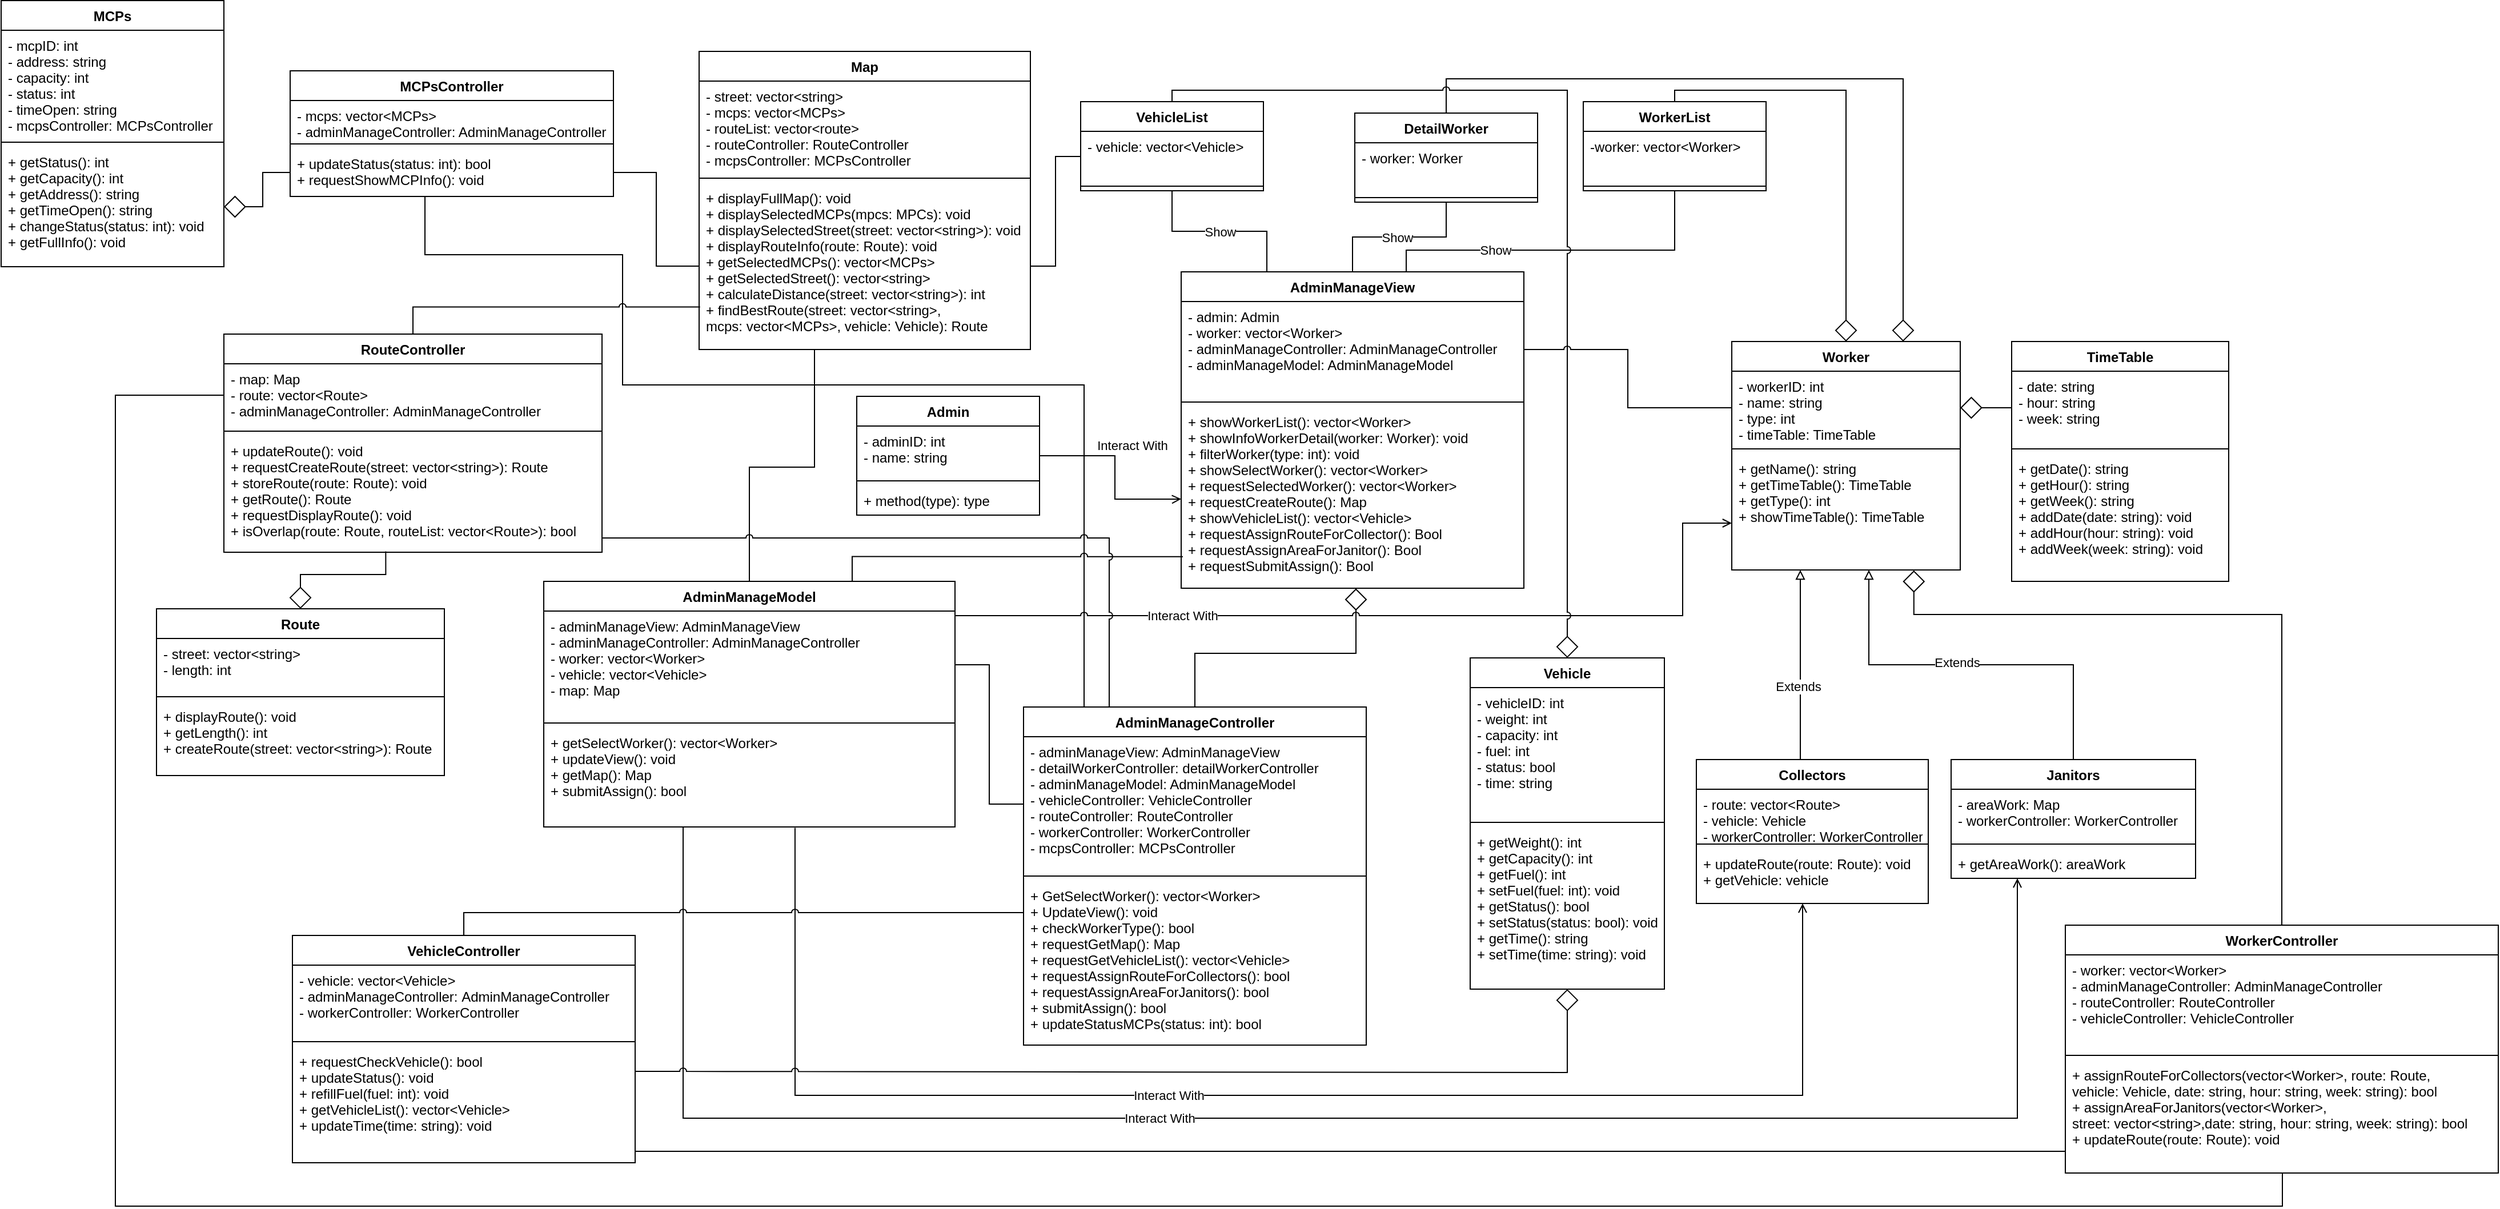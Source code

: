 <mxfile version="20.5.1" type="github">
  <diagram id="it1Z7c8Y9GFUxKlOiuhM" name="Page-1">
    <mxGraphModel dx="3999" dy="2895" grid="1" gridSize="10" guides="1" tooltips="1" connect="1" arrows="1" fold="1" page="1" pageScale="1" pageWidth="827" pageHeight="1169" math="0" shadow="0">
      <root>
        <mxCell id="0" />
        <mxCell id="1" parent="0" />
        <mxCell id="rfrBUhaxzowPUc6iKHgh-1" value="Admin" style="swimlane;fontStyle=1;align=center;verticalAlign=top;childLayout=stackLayout;horizontal=1;startSize=26;horizontalStack=0;resizeParent=1;resizeParentMax=0;resizeLast=0;collapsible=1;marginBottom=0;" vertex="1" parent="1">
          <mxGeometry x="74" y="248" width="160" height="104" as="geometry" />
        </mxCell>
        <mxCell id="rfrBUhaxzowPUc6iKHgh-2" value="- adminID: int&#xa;- name: string" style="text;strokeColor=none;fillColor=none;align=left;verticalAlign=top;spacingLeft=4;spacingRight=4;overflow=hidden;rotatable=0;points=[[0,0.5],[1,0.5]];portConstraint=eastwest;" vertex="1" parent="rfrBUhaxzowPUc6iKHgh-1">
          <mxGeometry y="26" width="160" height="44" as="geometry" />
        </mxCell>
        <mxCell id="rfrBUhaxzowPUc6iKHgh-3" value="" style="line;strokeWidth=1;fillColor=none;align=left;verticalAlign=middle;spacingTop=-1;spacingLeft=3;spacingRight=3;rotatable=0;labelPosition=right;points=[];portConstraint=eastwest;strokeColor=inherit;" vertex="1" parent="rfrBUhaxzowPUc6iKHgh-1">
          <mxGeometry y="70" width="160" height="8" as="geometry" />
        </mxCell>
        <mxCell id="rfrBUhaxzowPUc6iKHgh-4" value="+ method(type): type" style="text;strokeColor=none;fillColor=none;align=left;verticalAlign=top;spacingLeft=4;spacingRight=4;overflow=hidden;rotatable=0;points=[[0,0.5],[1,0.5]];portConstraint=eastwest;" vertex="1" parent="rfrBUhaxzowPUc6iKHgh-1">
          <mxGeometry y="78" width="160" height="26" as="geometry" />
        </mxCell>
        <mxCell id="rfrBUhaxzowPUc6iKHgh-5" style="edgeStyle=orthogonalEdgeStyle;rounded=0;orthogonalLoop=1;jettySize=auto;html=1;exitX=0.5;exitY=0;exitDx=0;exitDy=0;endArrow=block;endFill=0;" edge="1" parent="1" source="rfrBUhaxzowPUc6iKHgh-7" target="rfrBUhaxzowPUc6iKHgh-20">
          <mxGeometry relative="1" as="geometry">
            <mxPoint x="849" y="450" as="targetPoint" />
            <Array as="points">
              <mxPoint x="900" y="440" />
              <mxPoint x="900" y="440" />
            </Array>
          </mxGeometry>
        </mxCell>
        <mxCell id="rfrBUhaxzowPUc6iKHgh-6" value="Extends" style="edgeLabel;html=1;align=center;verticalAlign=middle;resizable=0;points=[];" vertex="1" connectable="0" parent="rfrBUhaxzowPUc6iKHgh-5">
          <mxGeometry x="-0.164" y="-3" relative="1" as="geometry">
            <mxPoint x="-5" y="-1" as="offset" />
          </mxGeometry>
        </mxCell>
        <mxCell id="rfrBUhaxzowPUc6iKHgh-7" value="Collectors" style="swimlane;fontStyle=1;align=center;verticalAlign=top;childLayout=stackLayout;horizontal=1;startSize=26;horizontalStack=0;resizeParent=1;resizeParentMax=0;resizeLast=0;collapsible=1;marginBottom=0;" vertex="1" parent="1">
          <mxGeometry x="809" y="566" width="203" height="126" as="geometry" />
        </mxCell>
        <mxCell id="rfrBUhaxzowPUc6iKHgh-8" value="- route: vector&lt;Route&gt;&#xa;- vehicle: Vehicle&#xa;- workerController: WorkerController" style="text;strokeColor=none;fillColor=none;align=left;verticalAlign=top;spacingLeft=4;spacingRight=4;overflow=hidden;rotatable=0;points=[[0,0.5],[1,0.5]];portConstraint=eastwest;" vertex="1" parent="rfrBUhaxzowPUc6iKHgh-7">
          <mxGeometry y="26" width="203" height="44" as="geometry" />
        </mxCell>
        <mxCell id="rfrBUhaxzowPUc6iKHgh-9" value="" style="line;strokeWidth=1;fillColor=none;align=left;verticalAlign=middle;spacingTop=-1;spacingLeft=3;spacingRight=3;rotatable=0;labelPosition=right;points=[];portConstraint=eastwest;strokeColor=inherit;" vertex="1" parent="rfrBUhaxzowPUc6iKHgh-7">
          <mxGeometry y="70" width="203" height="8" as="geometry" />
        </mxCell>
        <mxCell id="rfrBUhaxzowPUc6iKHgh-10" value="+ updateRoute(route: Route): void&#xa;+ getVehicle: vehicle" style="text;strokeColor=none;fillColor=none;align=left;verticalAlign=top;spacingLeft=4;spacingRight=4;overflow=hidden;rotatable=0;points=[[0,0.5],[1,0.5]];portConstraint=eastwest;" vertex="1" parent="rfrBUhaxzowPUc6iKHgh-7">
          <mxGeometry y="78" width="203" height="48" as="geometry" />
        </mxCell>
        <mxCell id="rfrBUhaxzowPUc6iKHgh-11" style="edgeStyle=orthogonalEdgeStyle;rounded=0;orthogonalLoop=1;jettySize=auto;html=1;exitX=0.5;exitY=0;exitDx=0;exitDy=0;entryX=0.6;entryY=1;entryDx=0;entryDy=0;entryPerimeter=0;endArrow=block;endFill=0;" edge="1" parent="1" source="rfrBUhaxzowPUc6iKHgh-13" target="rfrBUhaxzowPUc6iKHgh-20">
          <mxGeometry relative="1" as="geometry" />
        </mxCell>
        <mxCell id="rfrBUhaxzowPUc6iKHgh-12" value="Extends" style="edgeLabel;html=1;align=center;verticalAlign=middle;resizable=0;points=[];" vertex="1" connectable="0" parent="rfrBUhaxzowPUc6iKHgh-11">
          <mxGeometry x="0.158" y="-2" relative="1" as="geometry">
            <mxPoint x="15" as="offset" />
          </mxGeometry>
        </mxCell>
        <mxCell id="rfrBUhaxzowPUc6iKHgh-13" value="Janitors" style="swimlane;fontStyle=1;align=center;verticalAlign=top;childLayout=stackLayout;horizontal=1;startSize=26;horizontalStack=0;resizeParent=1;resizeParentMax=0;resizeLast=0;collapsible=1;marginBottom=0;" vertex="1" parent="1">
          <mxGeometry x="1032" y="566" width="214" height="104" as="geometry" />
        </mxCell>
        <mxCell id="rfrBUhaxzowPUc6iKHgh-14" value="- areaWork: Map&#xa;- workerController: WorkerController" style="text;strokeColor=none;fillColor=none;align=left;verticalAlign=top;spacingLeft=4;spacingRight=4;overflow=hidden;rotatable=0;points=[[0,0.5],[1,0.5]];portConstraint=eastwest;" vertex="1" parent="rfrBUhaxzowPUc6iKHgh-13">
          <mxGeometry y="26" width="214" height="44" as="geometry" />
        </mxCell>
        <mxCell id="rfrBUhaxzowPUc6iKHgh-15" value="" style="line;strokeWidth=1;fillColor=none;align=left;verticalAlign=middle;spacingTop=-1;spacingLeft=3;spacingRight=3;rotatable=0;labelPosition=right;points=[];portConstraint=eastwest;strokeColor=inherit;" vertex="1" parent="rfrBUhaxzowPUc6iKHgh-13">
          <mxGeometry y="70" width="214" height="8" as="geometry" />
        </mxCell>
        <mxCell id="rfrBUhaxzowPUc6iKHgh-16" value="+ getAreaWork(): areaWork" style="text;strokeColor=none;fillColor=none;align=left;verticalAlign=top;spacingLeft=4;spacingRight=4;overflow=hidden;rotatable=0;points=[[0,0.5],[1,0.5]];portConstraint=eastwest;" vertex="1" parent="rfrBUhaxzowPUc6iKHgh-13">
          <mxGeometry y="78" width="214" height="26" as="geometry" />
        </mxCell>
        <mxCell id="rfrBUhaxzowPUc6iKHgh-17" value="Worker" style="swimlane;fontStyle=1;align=center;verticalAlign=top;childLayout=stackLayout;horizontal=1;startSize=26;horizontalStack=0;resizeParent=1;resizeParentMax=0;resizeLast=0;collapsible=1;marginBottom=0;" vertex="1" parent="1">
          <mxGeometry x="840" y="200" width="200" height="200" as="geometry" />
        </mxCell>
        <mxCell id="rfrBUhaxzowPUc6iKHgh-18" value="- workerID: int&#xa;- name: string&#xa;- type: int&#xa;- timeTable: TimeTable" style="text;strokeColor=none;fillColor=none;align=left;verticalAlign=top;spacingLeft=4;spacingRight=4;overflow=hidden;rotatable=0;points=[[0,0.5],[1,0.5]];portConstraint=eastwest;" vertex="1" parent="rfrBUhaxzowPUc6iKHgh-17">
          <mxGeometry y="26" width="200" height="64" as="geometry" />
        </mxCell>
        <mxCell id="rfrBUhaxzowPUc6iKHgh-19" value="" style="line;strokeWidth=1;fillColor=none;align=left;verticalAlign=middle;spacingTop=-1;spacingLeft=3;spacingRight=3;rotatable=0;labelPosition=right;points=[];portConstraint=eastwest;strokeColor=inherit;" vertex="1" parent="rfrBUhaxzowPUc6iKHgh-17">
          <mxGeometry y="90" width="200" height="8" as="geometry" />
        </mxCell>
        <mxCell id="rfrBUhaxzowPUc6iKHgh-20" value="+ getName(): string&#xa;+ getTimeTable(): TimeTable&#xa;+ getType(): int&#xa;+ showTimeTable(): TimeTable" style="text;strokeColor=none;fillColor=none;align=left;verticalAlign=top;spacingLeft=4;spacingRight=4;overflow=hidden;rotatable=0;points=[[0,0.5],[1,0.5]];portConstraint=eastwest;" vertex="1" parent="rfrBUhaxzowPUc6iKHgh-17">
          <mxGeometry y="98" width="200" height="102" as="geometry" />
        </mxCell>
        <mxCell id="rfrBUhaxzowPUc6iKHgh-21" style="edgeStyle=orthogonalEdgeStyle;rounded=0;orthogonalLoop=1;jettySize=auto;html=1;exitX=0.25;exitY=0;exitDx=0;exitDy=0;strokeWidth=1;endArrow=none;endFill=0;endSize=17;entryX=0.5;entryY=1;entryDx=0;entryDy=0;" edge="1" parent="1" source="rfrBUhaxzowPUc6iKHgh-27" target="rfrBUhaxzowPUc6iKHgh-89">
          <mxGeometry relative="1" as="geometry">
            <mxPoint x="390" y="90" as="targetPoint" />
          </mxGeometry>
        </mxCell>
        <mxCell id="rfrBUhaxzowPUc6iKHgh-22" value="Show" style="edgeLabel;html=1;align=center;verticalAlign=middle;resizable=0;points=[];" vertex="1" connectable="0" parent="rfrBUhaxzowPUc6iKHgh-21">
          <mxGeometry x="0.149" y="1" relative="1" as="geometry">
            <mxPoint x="12" y="-1" as="offset" />
          </mxGeometry>
        </mxCell>
        <mxCell id="rfrBUhaxzowPUc6iKHgh-23" style="edgeStyle=orthogonalEdgeStyle;rounded=0;orthogonalLoop=1;jettySize=auto;html=1;exitX=0.5;exitY=0;exitDx=0;exitDy=0;entryX=0.5;entryY=1;entryDx=0;entryDy=0;strokeWidth=1;endArrow=none;endFill=0;endSize=17;" edge="1" parent="1" source="rfrBUhaxzowPUc6iKHgh-27" target="rfrBUhaxzowPUc6iKHgh-42">
          <mxGeometry relative="1" as="geometry" />
        </mxCell>
        <mxCell id="rfrBUhaxzowPUc6iKHgh-24" value="Show" style="edgeLabel;html=1;align=center;verticalAlign=middle;resizable=0;points=[];" vertex="1" connectable="0" parent="rfrBUhaxzowPUc6iKHgh-23">
          <mxGeometry x="-0.212" relative="1" as="geometry">
            <mxPoint x="13" as="offset" />
          </mxGeometry>
        </mxCell>
        <mxCell id="rfrBUhaxzowPUc6iKHgh-25" style="edgeStyle=orthogonalEdgeStyle;rounded=0;orthogonalLoop=1;jettySize=auto;html=1;exitX=0.75;exitY=0;exitDx=0;exitDy=0;entryX=0.5;entryY=1;entryDx=0;entryDy=0;strokeWidth=1;endArrow=none;endFill=0;endSize=17;" edge="1" parent="1" source="rfrBUhaxzowPUc6iKHgh-27" target="rfrBUhaxzowPUc6iKHgh-93">
          <mxGeometry relative="1" as="geometry">
            <Array as="points">
              <mxPoint x="555" y="120" />
              <mxPoint x="790" y="120" />
            </Array>
          </mxGeometry>
        </mxCell>
        <mxCell id="rfrBUhaxzowPUc6iKHgh-26" value="Show" style="edgeLabel;html=1;align=center;verticalAlign=middle;resizable=0;points=[];" vertex="1" connectable="0" parent="rfrBUhaxzowPUc6iKHgh-25">
          <mxGeometry x="-0.233" y="-1" relative="1" as="geometry">
            <mxPoint x="-3" y="-1" as="offset" />
          </mxGeometry>
        </mxCell>
        <mxCell id="rfrBUhaxzowPUc6iKHgh-27" value="AdminManageView" style="swimlane;fontStyle=1;align=center;verticalAlign=top;childLayout=stackLayout;horizontal=1;startSize=26;horizontalStack=0;resizeParent=1;resizeParentMax=0;resizeLast=0;collapsible=1;marginBottom=0;" vertex="1" parent="1">
          <mxGeometry x="358" y="139" width="300" height="277" as="geometry">
            <mxRectangle x="290" y="150" width="150" height="30" as="alternateBounds" />
          </mxGeometry>
        </mxCell>
        <mxCell id="rfrBUhaxzowPUc6iKHgh-28" value="- admin: Admin&#xa;- worker: vector&lt;Worker&gt;&#xa;- adminManageController: AdminManageController&#xa;- adminManageModel: AdminManageModel&#xa; " style="text;strokeColor=none;fillColor=none;align=left;verticalAlign=top;spacingLeft=4;spacingRight=4;overflow=hidden;rotatable=0;points=[[0,0.5],[1,0.5]];portConstraint=eastwest;" vertex="1" parent="rfrBUhaxzowPUc6iKHgh-27">
          <mxGeometry y="26" width="300" height="84" as="geometry" />
        </mxCell>
        <mxCell id="rfrBUhaxzowPUc6iKHgh-29" value="" style="line;strokeWidth=1;fillColor=none;align=left;verticalAlign=middle;spacingTop=-1;spacingLeft=3;spacingRight=3;rotatable=0;labelPosition=right;points=[];portConstraint=eastwest;strokeColor=inherit;" vertex="1" parent="rfrBUhaxzowPUc6iKHgh-27">
          <mxGeometry y="110" width="300" height="8" as="geometry" />
        </mxCell>
        <mxCell id="rfrBUhaxzowPUc6iKHgh-30" value="+ showWorkerList(): vector&lt;Worker&gt;&#xa;+ showInfoWorkerDetail(worker: Worker): void&#xa;+ filterWorker(type: int): void&#xa;+ showSelectWorker(): vector&lt;Worker&gt;&#xa;+ requestSelectedWorker(): vector&lt;Worker&gt;&#xa;+ requestCreateRoute(): Map&#xa;+ showVehicleList(): vector&lt;Vehicle&gt;&#xa;+ requestAssignRouteForCollector(): Bool&#xa;+ requestAssignAreaForJanitor(): Bool&#xa;+ requestSubmitAssign(): Bool" style="text;strokeColor=none;fillColor=none;align=left;verticalAlign=top;spacingLeft=4;spacingRight=4;overflow=hidden;rotatable=0;points=[[0,0.5],[1,0.5]];portConstraint=eastwest;" vertex="1" parent="rfrBUhaxzowPUc6iKHgh-27">
          <mxGeometry y="118" width="300" height="159" as="geometry" />
        </mxCell>
        <mxCell id="rfrBUhaxzowPUc6iKHgh-31" value="TimeTable" style="swimlane;fontStyle=1;align=center;verticalAlign=top;childLayout=stackLayout;horizontal=1;startSize=26;horizontalStack=0;resizeParent=1;resizeParentMax=0;resizeLast=0;collapsible=1;marginBottom=0;" vertex="1" parent="1">
          <mxGeometry x="1085" y="200" width="190" height="210" as="geometry" />
        </mxCell>
        <mxCell id="rfrBUhaxzowPUc6iKHgh-32" value="- date: string&#xa;- hour: string&#xa;- week: string" style="text;strokeColor=none;fillColor=none;align=left;verticalAlign=top;spacingLeft=4;spacingRight=4;overflow=hidden;rotatable=0;points=[[0,0.5],[1,0.5]];portConstraint=eastwest;" vertex="1" parent="rfrBUhaxzowPUc6iKHgh-31">
          <mxGeometry y="26" width="190" height="64" as="geometry" />
        </mxCell>
        <mxCell id="rfrBUhaxzowPUc6iKHgh-33" value="" style="line;strokeWidth=1;fillColor=none;align=left;verticalAlign=middle;spacingTop=-1;spacingLeft=3;spacingRight=3;rotatable=0;labelPosition=right;points=[];portConstraint=eastwest;strokeColor=inherit;" vertex="1" parent="rfrBUhaxzowPUc6iKHgh-31">
          <mxGeometry y="90" width="190" height="8" as="geometry" />
        </mxCell>
        <mxCell id="rfrBUhaxzowPUc6iKHgh-34" value="+ getDate(): string&#xa;+ getHour(): string&#xa;+ getWeek(): string&#xa;+ addDate(date: string): void&#xa;+ addHour(hour: string): void&#xa;+ addWeek(week: string): void" style="text;strokeColor=none;fillColor=none;align=left;verticalAlign=top;spacingLeft=4;spacingRight=4;overflow=hidden;rotatable=0;points=[[0,0.5],[1,0.5]];portConstraint=eastwest;" vertex="1" parent="rfrBUhaxzowPUc6iKHgh-31">
          <mxGeometry y="98" width="190" height="112" as="geometry" />
        </mxCell>
        <mxCell id="rfrBUhaxzowPUc6iKHgh-35" style="edgeStyle=orthogonalEdgeStyle;rounded=0;orthogonalLoop=1;jettySize=auto;html=1;exitX=0.5;exitY=0;exitDx=0;exitDy=0;endArrow=diamond;endFill=0;entryX=0.51;entryY=1.001;entryDx=0;entryDy=0;entryPerimeter=0;strokeWidth=1;endSize=17;" edge="1" parent="1" source="rfrBUhaxzowPUc6iKHgh-37" target="rfrBUhaxzowPUc6iKHgh-30">
          <mxGeometry relative="1" as="geometry">
            <mxPoint x="480" y="470" as="targetPoint" />
          </mxGeometry>
        </mxCell>
        <mxCell id="rfrBUhaxzowPUc6iKHgh-36" style="edgeStyle=orthogonalEdgeStyle;rounded=0;jumpStyle=arc;orthogonalLoop=1;jettySize=auto;html=1;exitX=0.146;exitY=0.005;exitDx=0;exitDy=0;entryX=0.417;entryY=0.992;entryDx=0;entryDy=0;entryPerimeter=0;strokeWidth=1;startArrow=none;startFill=0;endArrow=none;endFill=0;startSize=17;endSize=17;exitPerimeter=0;" edge="1" parent="1" source="rfrBUhaxzowPUc6iKHgh-37" target="rfrBUhaxzowPUc6iKHgh-73">
          <mxGeometry relative="1" as="geometry">
            <Array as="points">
              <mxPoint x="273" y="521" />
              <mxPoint x="273" y="238" />
              <mxPoint x="-131" y="238" />
              <mxPoint x="-131" y="124" />
              <mxPoint x="-304" y="124" />
            </Array>
          </mxGeometry>
        </mxCell>
        <mxCell id="rfrBUhaxzowPUc6iKHgh-37" value="AdminManageController&#xa; " style="swimlane;fontStyle=1;align=center;verticalAlign=top;childLayout=stackLayout;horizontal=1;startSize=26;horizontalStack=0;resizeParent=1;resizeParentMax=0;resizeLast=0;collapsible=1;marginBottom=0;" vertex="1" parent="1">
          <mxGeometry x="220" y="520" width="300" height="296" as="geometry" />
        </mxCell>
        <mxCell id="rfrBUhaxzowPUc6iKHgh-38" value="- adminManageView: AdminManageView&#xa;- detailWorkerController: detailWorkerController&#xa;- adminManageModel: AdminManageModel&#xa;- vehicleController: VehicleController&#xa;- routeController: RouteController&#xa;- workerController: WorkerController&#xa;- mcpsController: MCPsController" style="text;strokeColor=none;fillColor=none;align=left;verticalAlign=top;spacingLeft=4;spacingRight=4;overflow=hidden;rotatable=0;points=[[0,0.5],[1,0.5]];portConstraint=eastwest;fontStyle=0" vertex="1" parent="rfrBUhaxzowPUc6iKHgh-37">
          <mxGeometry y="26" width="300" height="118" as="geometry" />
        </mxCell>
        <mxCell id="rfrBUhaxzowPUc6iKHgh-39" value="" style="line;strokeWidth=1;fillColor=none;align=left;verticalAlign=middle;spacingTop=-1;spacingLeft=3;spacingRight=3;rotatable=0;labelPosition=right;points=[];portConstraint=eastwest;strokeColor=inherit;" vertex="1" parent="rfrBUhaxzowPUc6iKHgh-37">
          <mxGeometry y="144" width="300" height="8" as="geometry" />
        </mxCell>
        <mxCell id="rfrBUhaxzowPUc6iKHgh-40" value="+ GetSelectWorker(): vector&lt;Worker&gt;&#xa;+ UpdateView(): void&#xa;+ checkWorkerType(): bool&#xa;+ requestGetMap(): Map&#xa;+ requestGetVehicleList(): vector&lt;Vehicle&gt;&#xa;+ requestAssignRouteForCollectors(): bool&#xa;+ requestAssignAreaForJanitors(): bool&#xa;+ submitAssign(): bool&#xa;+ updateStatusMCPs(status: int): bool" style="text;strokeColor=none;fillColor=none;align=left;verticalAlign=top;spacingLeft=4;spacingRight=4;overflow=hidden;rotatable=0;points=[[0,0.5],[1,0.5]];portConstraint=eastwest;" vertex="1" parent="rfrBUhaxzowPUc6iKHgh-37">
          <mxGeometry y="152" width="300" height="144" as="geometry" />
        </mxCell>
        <mxCell id="rfrBUhaxzowPUc6iKHgh-41" style="edgeStyle=orthogonalEdgeStyle;rounded=0;orthogonalLoop=1;jettySize=auto;html=1;exitX=0.5;exitY=0;exitDx=0;exitDy=0;entryX=0.75;entryY=0;entryDx=0;entryDy=0;strokeWidth=1;endArrow=diamond;endFill=0;endSize=17;" edge="1" parent="1" source="rfrBUhaxzowPUc6iKHgh-42" target="rfrBUhaxzowPUc6iKHgh-17">
          <mxGeometry relative="1" as="geometry">
            <Array as="points">
              <mxPoint x="590" y="-30" />
              <mxPoint x="990" y="-30" />
            </Array>
          </mxGeometry>
        </mxCell>
        <mxCell id="rfrBUhaxzowPUc6iKHgh-42" value="DetailWorker" style="swimlane;fontStyle=1;align=center;verticalAlign=top;childLayout=stackLayout;horizontal=1;startSize=26;horizontalStack=0;resizeParent=1;resizeParentMax=0;resizeLast=0;collapsible=1;marginBottom=0;" vertex="1" parent="1">
          <mxGeometry x="510" width="160" height="78" as="geometry" />
        </mxCell>
        <mxCell id="rfrBUhaxzowPUc6iKHgh-43" value="- worker: Worker" style="text;strokeColor=none;fillColor=none;align=left;verticalAlign=top;spacingLeft=4;spacingRight=4;overflow=hidden;rotatable=0;points=[[0,0.5],[1,0.5]];portConstraint=eastwest;" vertex="1" parent="rfrBUhaxzowPUc6iKHgh-42">
          <mxGeometry y="26" width="160" height="44" as="geometry" />
        </mxCell>
        <mxCell id="rfrBUhaxzowPUc6iKHgh-44" value="" style="line;strokeWidth=1;fillColor=none;align=left;verticalAlign=middle;spacingTop=-1;spacingLeft=3;spacingRight=3;rotatable=0;labelPosition=right;points=[];portConstraint=eastwest;strokeColor=inherit;" vertex="1" parent="rfrBUhaxzowPUc6iKHgh-42">
          <mxGeometry y="70" width="160" height="8" as="geometry" />
        </mxCell>
        <mxCell id="rfrBUhaxzowPUc6iKHgh-45" style="edgeStyle=orthogonalEdgeStyle;rounded=0;orthogonalLoop=1;jettySize=auto;html=1;exitX=0.5;exitY=0;exitDx=0;exitDy=0;entryX=0.483;entryY=1;entryDx=0;entryDy=0;entryPerimeter=0;strokeWidth=1;endArrow=none;endFill=0;endSize=17;startArrow=none;startFill=0;startSize=17;" edge="1" parent="1" source="rfrBUhaxzowPUc6iKHgh-53" target="rfrBUhaxzowPUc6iKHgh-77">
          <mxGeometry relative="1" as="geometry">
            <Array as="points">
              <mxPoint x="-20" y="310" />
              <mxPoint x="37" y="310" />
              <mxPoint x="37" y="207" />
            </Array>
          </mxGeometry>
        </mxCell>
        <mxCell id="rfrBUhaxzowPUc6iKHgh-46" style="edgeStyle=orthogonalEdgeStyle;rounded=0;jumpStyle=arc;orthogonalLoop=1;jettySize=auto;html=1;strokeWidth=1;startArrow=none;startFill=0;endArrow=open;endFill=0;startSize=17;endSize=6;" edge="1" parent="1" source="rfrBUhaxzowPUc6iKHgh-53" target="rfrBUhaxzowPUc6iKHgh-20">
          <mxGeometry relative="1" as="geometry">
            <Array as="points">
              <mxPoint x="797" y="440" />
              <mxPoint x="797" y="359" />
            </Array>
          </mxGeometry>
        </mxCell>
        <mxCell id="rfrBUhaxzowPUc6iKHgh-47" value="Interact With" style="edgeLabel;html=1;align=center;verticalAlign=middle;resizable=0;points=[];" vertex="1" connectable="0" parent="rfrBUhaxzowPUc6iKHgh-46">
          <mxGeometry x="-0.507" y="-2" relative="1" as="geometry">
            <mxPoint x="11" y="-2" as="offset" />
          </mxGeometry>
        </mxCell>
        <mxCell id="rfrBUhaxzowPUc6iKHgh-48" style="edgeStyle=orthogonalEdgeStyle;rounded=0;jumpStyle=arc;orthogonalLoop=1;jettySize=auto;html=1;strokeWidth=1;startArrow=none;startFill=0;endArrow=open;endFill=0;startSize=17;endSize=6;exitX=0.611;exitY=1.008;exitDx=0;exitDy=0;exitPerimeter=0;" edge="1" parent="1" source="rfrBUhaxzowPUc6iKHgh-56" target="rfrBUhaxzowPUc6iKHgh-10">
          <mxGeometry relative="1" as="geometry">
            <Array as="points">
              <mxPoint x="20" y="860" />
              <mxPoint x="902" y="860" />
            </Array>
          </mxGeometry>
        </mxCell>
        <mxCell id="rfrBUhaxzowPUc6iKHgh-49" value="Interact With" style="edgeLabel;html=1;align=center;verticalAlign=middle;resizable=0;points=[];" vertex="1" connectable="0" parent="rfrBUhaxzowPUc6iKHgh-48">
          <mxGeometry x="-0.126" relative="1" as="geometry">
            <mxPoint as="offset" />
          </mxGeometry>
        </mxCell>
        <mxCell id="rfrBUhaxzowPUc6iKHgh-50" style="edgeStyle=orthogonalEdgeStyle;rounded=0;jumpStyle=arc;orthogonalLoop=1;jettySize=auto;html=1;strokeWidth=1;startArrow=none;startFill=0;endArrow=open;endFill=0;startSize=17;endSize=6;" edge="1" parent="1" source="rfrBUhaxzowPUc6iKHgh-56" target="rfrBUhaxzowPUc6iKHgh-16">
          <mxGeometry relative="1" as="geometry">
            <Array as="points">
              <mxPoint x="-78" y="880" />
              <mxPoint x="1090" y="880" />
            </Array>
          </mxGeometry>
        </mxCell>
        <mxCell id="rfrBUhaxzowPUc6iKHgh-51" value="Interact With" style="edgeLabel;html=1;align=center;verticalAlign=middle;resizable=0;points=[];" vertex="1" connectable="0" parent="rfrBUhaxzowPUc6iKHgh-50">
          <mxGeometry x="-0.183" y="-2" relative="1" as="geometry">
            <mxPoint x="5" y="-2" as="offset" />
          </mxGeometry>
        </mxCell>
        <mxCell id="rfrBUhaxzowPUc6iKHgh-52" style="edgeStyle=orthogonalEdgeStyle;rounded=0;jumpStyle=arc;orthogonalLoop=1;jettySize=auto;html=1;exitX=0.75;exitY=0;exitDx=0;exitDy=0;entryX=0.005;entryY=0.826;entryDx=0;entryDy=0;entryPerimeter=0;strokeWidth=1;startArrow=none;startFill=0;endArrow=none;endFill=0;startSize=17;endSize=6;" edge="1" parent="1" source="rfrBUhaxzowPUc6iKHgh-53" target="rfrBUhaxzowPUc6iKHgh-30">
          <mxGeometry relative="1" as="geometry" />
        </mxCell>
        <mxCell id="rfrBUhaxzowPUc6iKHgh-53" value="AdminManageModel&#xa; " style="swimlane;fontStyle=1;align=center;verticalAlign=top;childLayout=stackLayout;horizontal=1;startSize=26;horizontalStack=0;resizeParent=1;resizeParentMax=0;resizeLast=0;collapsible=1;marginBottom=0;" vertex="1" parent="1">
          <mxGeometry x="-200" y="410" width="360" height="215" as="geometry" />
        </mxCell>
        <mxCell id="rfrBUhaxzowPUc6iKHgh-54" value="- adminManageView: AdminManageView&#xa;- adminManageController: AdminManageController&#xa;- worker: vector&lt;Worker&gt;&#xa;- vehicle: vector&lt;Vehicle&gt;&#xa;- map: Map" style="text;strokeColor=none;fillColor=none;align=left;verticalAlign=top;spacingLeft=4;spacingRight=4;overflow=hidden;rotatable=0;points=[[0,0.5],[1,0.5]];portConstraint=eastwest;fontStyle=0" vertex="1" parent="rfrBUhaxzowPUc6iKHgh-53">
          <mxGeometry y="26" width="360" height="94" as="geometry" />
        </mxCell>
        <mxCell id="rfrBUhaxzowPUc6iKHgh-55" value="" style="line;strokeWidth=1;fillColor=none;align=left;verticalAlign=middle;spacingTop=-1;spacingLeft=3;spacingRight=3;rotatable=0;labelPosition=right;points=[];portConstraint=eastwest;strokeColor=inherit;" vertex="1" parent="rfrBUhaxzowPUc6iKHgh-53">
          <mxGeometry y="120" width="360" height="8" as="geometry" />
        </mxCell>
        <mxCell id="rfrBUhaxzowPUc6iKHgh-56" value="+ getSelectWorker(): vector&lt;Worker&gt;&#xa;+ updateView(): void&#xa;+ getMap(): Map&#xa;+ submitAssign(): bool&#xa;" style="text;strokeColor=none;fillColor=none;align=left;verticalAlign=top;spacingLeft=4;spacingRight=4;overflow=hidden;rotatable=0;points=[[0,0.5],[1,0.5]];portConstraint=eastwest;" vertex="1" parent="rfrBUhaxzowPUc6iKHgh-53">
          <mxGeometry y="128" width="360" height="87" as="geometry" />
        </mxCell>
        <mxCell id="rfrBUhaxzowPUc6iKHgh-57" style="edgeStyle=orthogonalEdgeStyle;rounded=0;orthogonalLoop=1;jettySize=auto;html=1;exitX=0.5;exitY=0;exitDx=0;exitDy=0;entryX=0.428;entryY=0.993;entryDx=0;entryDy=0;entryPerimeter=0;strokeWidth=1;startArrow=diamond;startFill=0;endArrow=none;endFill=0;endSize=17;startSize=17;" edge="1" parent="1" source="rfrBUhaxzowPUc6iKHgh-58" target="rfrBUhaxzowPUc6iKHgh-106">
          <mxGeometry relative="1" as="geometry" />
        </mxCell>
        <mxCell id="rfrBUhaxzowPUc6iKHgh-58" value="Route" style="swimlane;fontStyle=1;align=center;verticalAlign=top;childLayout=stackLayout;horizontal=1;startSize=26;horizontalStack=0;resizeParent=1;resizeParentMax=0;resizeLast=0;collapsible=1;marginBottom=0;" vertex="1" parent="1">
          <mxGeometry x="-539" y="434" width="252" height="146" as="geometry" />
        </mxCell>
        <mxCell id="rfrBUhaxzowPUc6iKHgh-59" value="- street: vector&lt;string&gt;&#xa;- length: int" style="text;strokeColor=none;fillColor=none;align=left;verticalAlign=top;spacingLeft=4;spacingRight=4;overflow=hidden;rotatable=0;points=[[0,0.5],[1,0.5]];portConstraint=eastwest;" vertex="1" parent="rfrBUhaxzowPUc6iKHgh-58">
          <mxGeometry y="26" width="252" height="47" as="geometry" />
        </mxCell>
        <mxCell id="rfrBUhaxzowPUc6iKHgh-60" value="" style="line;strokeWidth=1;fillColor=none;align=left;verticalAlign=middle;spacingTop=-1;spacingLeft=3;spacingRight=3;rotatable=0;labelPosition=right;points=[];portConstraint=eastwest;strokeColor=inherit;" vertex="1" parent="rfrBUhaxzowPUc6iKHgh-58">
          <mxGeometry y="73" width="252" height="8" as="geometry" />
        </mxCell>
        <mxCell id="rfrBUhaxzowPUc6iKHgh-61" value="+ displayRoute(): void&#xa;+ getLength(): int&#xa;+ createRoute(street: vector&lt;string&gt;): Route" style="text;strokeColor=none;fillColor=none;align=left;verticalAlign=top;spacingLeft=4;spacingRight=4;overflow=hidden;rotatable=0;points=[[0,0.5],[1,0.5]];portConstraint=eastwest;" vertex="1" parent="rfrBUhaxzowPUc6iKHgh-58">
          <mxGeometry y="81" width="252" height="65" as="geometry" />
        </mxCell>
        <mxCell id="rfrBUhaxzowPUc6iKHgh-62" value="Vehicle" style="swimlane;fontStyle=1;align=center;verticalAlign=top;childLayout=stackLayout;horizontal=1;startSize=26;horizontalStack=0;resizeParent=1;resizeParentMax=0;resizeLast=0;collapsible=1;marginBottom=0;" vertex="1" parent="1">
          <mxGeometry x="611" y="477" width="170" height="290" as="geometry" />
        </mxCell>
        <mxCell id="rfrBUhaxzowPUc6iKHgh-63" value="- vehicleID: int&#xa;- weight: int&#xa;- capacity: int&#xa;- fuel: int&#xa;- status: bool&#xa;- time: string" style="text;strokeColor=none;fillColor=none;align=left;verticalAlign=top;spacingLeft=4;spacingRight=4;overflow=hidden;rotatable=0;points=[[0,0.5],[1,0.5]];portConstraint=eastwest;" vertex="1" parent="rfrBUhaxzowPUc6iKHgh-62">
          <mxGeometry y="26" width="170" height="114" as="geometry" />
        </mxCell>
        <mxCell id="rfrBUhaxzowPUc6iKHgh-64" value="" style="line;strokeWidth=1;fillColor=none;align=left;verticalAlign=middle;spacingTop=-1;spacingLeft=3;spacingRight=3;rotatable=0;labelPosition=right;points=[];portConstraint=eastwest;strokeColor=inherit;" vertex="1" parent="rfrBUhaxzowPUc6iKHgh-62">
          <mxGeometry y="140" width="170" height="8" as="geometry" />
        </mxCell>
        <mxCell id="rfrBUhaxzowPUc6iKHgh-65" value="+ getWeight(): int&#xa;+ getCapacity(): int&#xa;+ getFuel(): int&#xa;+ setFuel(fuel: int): void&#xa;+ getStatus(): bool&#xa;+ setStatus(status: bool): void&#xa;+ getTime(): string&#xa;+ setTime(time: string): void" style="text;strokeColor=none;fillColor=none;align=left;verticalAlign=top;spacingLeft=4;spacingRight=4;overflow=hidden;rotatable=0;points=[[0,0.5],[1,0.5]];portConstraint=eastwest;" vertex="1" parent="rfrBUhaxzowPUc6iKHgh-62">
          <mxGeometry y="148" width="170" height="142" as="geometry" />
        </mxCell>
        <mxCell id="rfrBUhaxzowPUc6iKHgh-66" value="MCPs" style="swimlane;fontStyle=1;align=center;verticalAlign=top;childLayout=stackLayout;horizontal=1;startSize=26;horizontalStack=0;resizeParent=1;resizeParentMax=0;resizeLast=0;collapsible=1;marginBottom=0;" vertex="1" parent="1">
          <mxGeometry x="-675" y="-98.5" width="195" height="233" as="geometry" />
        </mxCell>
        <mxCell id="rfrBUhaxzowPUc6iKHgh-67" value="- mcpID: int&#xa;- address: string&#xa;- capacity: int&#xa;- status: int&#xa;- timeOpen: string&#xa;- mcpsController: MCPsController" style="text;strokeColor=none;fillColor=none;align=left;verticalAlign=top;spacingLeft=4;spacingRight=4;overflow=hidden;rotatable=0;points=[[0,0.5],[1,0.5]];portConstraint=eastwest;fontStyle=0" vertex="1" parent="rfrBUhaxzowPUc6iKHgh-66">
          <mxGeometry y="26" width="195" height="94" as="geometry" />
        </mxCell>
        <mxCell id="rfrBUhaxzowPUc6iKHgh-68" value="" style="line;strokeWidth=1;fillColor=none;align=left;verticalAlign=middle;spacingTop=-1;spacingLeft=3;spacingRight=3;rotatable=0;labelPosition=right;points=[];portConstraint=eastwest;strokeColor=inherit;" vertex="1" parent="rfrBUhaxzowPUc6iKHgh-66">
          <mxGeometry y="120" width="195" height="8" as="geometry" />
        </mxCell>
        <mxCell id="rfrBUhaxzowPUc6iKHgh-69" value="+ getStatus(): int&#xa;+ getCapacity(): int&#xa;+ getAddress(): string&#xa;+ getTimeOpen(): string&#xa;+ changeStatus(status: int): void&#xa;+ getFullInfo(): void" style="text;strokeColor=none;fillColor=none;align=left;verticalAlign=top;spacingLeft=4;spacingRight=4;overflow=hidden;rotatable=0;points=[[0,0.5],[1,0.5]];portConstraint=eastwest;" vertex="1" parent="rfrBUhaxzowPUc6iKHgh-66">
          <mxGeometry y="128" width="195" height="105" as="geometry" />
        </mxCell>
        <mxCell id="rfrBUhaxzowPUc6iKHgh-70" value="MCPsController" style="swimlane;fontStyle=1;align=center;verticalAlign=top;childLayout=stackLayout;horizontal=1;startSize=26;horizontalStack=0;resizeParent=1;resizeParentMax=0;resizeLast=0;collapsible=1;marginBottom=0;" vertex="1" parent="1">
          <mxGeometry x="-422" y="-37" width="283" height="110" as="geometry" />
        </mxCell>
        <mxCell id="rfrBUhaxzowPUc6iKHgh-71" value="- mcps: vector&lt;MCPs&gt;&#xa;- adminManageController: AdminManageController" style="text;strokeColor=none;fillColor=none;align=left;verticalAlign=top;spacingLeft=4;spacingRight=4;overflow=hidden;rotatable=0;points=[[0,0.5],[1,0.5]];portConstraint=eastwest;" vertex="1" parent="rfrBUhaxzowPUc6iKHgh-70">
          <mxGeometry y="26" width="283" height="34" as="geometry" />
        </mxCell>
        <mxCell id="rfrBUhaxzowPUc6iKHgh-72" value="" style="line;strokeWidth=1;fillColor=none;align=left;verticalAlign=middle;spacingTop=-1;spacingLeft=3;spacingRight=3;rotatable=0;labelPosition=right;points=[];portConstraint=eastwest;strokeColor=inherit;" vertex="1" parent="rfrBUhaxzowPUc6iKHgh-70">
          <mxGeometry y="60" width="283" height="8" as="geometry" />
        </mxCell>
        <mxCell id="rfrBUhaxzowPUc6iKHgh-73" value="+ updateStatus(status: int): bool&#xa;+ requestShowMCPInfo(): void" style="text;strokeColor=none;fillColor=none;align=left;verticalAlign=top;spacingLeft=4;spacingRight=4;overflow=hidden;rotatable=0;points=[[0,0.5],[1,0.5]];portConstraint=eastwest;" vertex="1" parent="rfrBUhaxzowPUc6iKHgh-70">
          <mxGeometry y="68" width="283" height="42" as="geometry" />
        </mxCell>
        <mxCell id="rfrBUhaxzowPUc6iKHgh-74" value="Map" style="swimlane;fontStyle=1;align=center;verticalAlign=top;childLayout=stackLayout;horizontal=1;startSize=26;horizontalStack=0;resizeParent=1;resizeParentMax=0;resizeLast=0;collapsible=1;marginBottom=0;swimlaneLine=1;sketch=0;shadow=0;rounded=0;" vertex="1" parent="1">
          <mxGeometry x="-64" y="-54" width="290" height="261" as="geometry">
            <mxRectangle x="-210" y="-60" width="60" height="30" as="alternateBounds" />
          </mxGeometry>
        </mxCell>
        <mxCell id="rfrBUhaxzowPUc6iKHgh-75" value="- street: vector&lt;string&gt;&#xa;- mcps: vector&lt;MCPs&gt;&#xa;- routeList: vector&lt;route&gt;&#xa;- routeController: RouteController&#xa;- mcpsController: MCPsController" style="text;strokeColor=none;fillColor=none;align=left;verticalAlign=top;spacingLeft=4;spacingRight=4;overflow=hidden;rotatable=0;points=[[0,0.5],[1,0.5]];portConstraint=eastwest;" vertex="1" parent="rfrBUhaxzowPUc6iKHgh-74">
          <mxGeometry y="26" width="290" height="81" as="geometry" />
        </mxCell>
        <mxCell id="rfrBUhaxzowPUc6iKHgh-76" value="" style="line;strokeWidth=1;fillColor=none;align=left;verticalAlign=middle;spacingTop=-1;spacingLeft=3;spacingRight=3;rotatable=0;labelPosition=right;points=[];portConstraint=eastwest;strokeColor=inherit;" vertex="1" parent="rfrBUhaxzowPUc6iKHgh-74">
          <mxGeometry y="107" width="290" height="8" as="geometry" />
        </mxCell>
        <mxCell id="rfrBUhaxzowPUc6iKHgh-77" value="+ displayFullMap(): void&#xa;+ displaySelectedMCPs(mpcs: MPCs): void&#xa;+ displaySelectedStreet(street: vector&lt;string&gt;): void&#xa;+ displayRouteInfo(route: Route): void&#xa;+ getSelectedMCPs(): vector&lt;MCPs&gt;&#xa;+ getSelectedStreet(): vector&lt;string&gt;&#xa;+ calculateDistance(street: vector&lt;string&gt;): int&#xa;+ findBestRoute(street: vector&lt;string&gt;,&#xa;mcps: vector&lt;MCPs&gt;, vehicle: Vehicle): Route" style="text;strokeColor=none;fillColor=none;align=left;verticalAlign=top;spacingLeft=4;spacingRight=4;overflow=hidden;rotatable=0;points=[[0,0.5],[1,0.5]];portConstraint=eastwest;" vertex="1" parent="rfrBUhaxzowPUc6iKHgh-74">
          <mxGeometry y="115" width="290" height="146" as="geometry" />
        </mxCell>
        <mxCell id="rfrBUhaxzowPUc6iKHgh-78" style="edgeStyle=orthogonalEdgeStyle;rounded=0;orthogonalLoop=1;jettySize=auto;html=1;exitX=0.5;exitY=0;exitDx=0;exitDy=0;strokeWidth=1;endArrow=none;endFill=0;endSize=17;jumpStyle=arc;" edge="1" parent="1" source="rfrBUhaxzowPUc6iKHgh-79">
          <mxGeometry relative="1" as="geometry">
            <mxPoint x="220" y="700" as="targetPoint" />
            <Array as="points">
              <mxPoint x="-270" y="700" />
              <mxPoint x="220" y="700" />
            </Array>
          </mxGeometry>
        </mxCell>
        <mxCell id="rfrBUhaxzowPUc6iKHgh-79" value="VehicleController" style="swimlane;fontStyle=1;align=center;verticalAlign=top;childLayout=stackLayout;horizontal=1;startSize=26;horizontalStack=0;resizeParent=1;resizeParentMax=0;resizeLast=0;collapsible=1;marginBottom=0;" vertex="1" parent="1">
          <mxGeometry x="-420" y="720" width="300" height="199" as="geometry" />
        </mxCell>
        <mxCell id="rfrBUhaxzowPUc6iKHgh-80" value="- vehicle: vector&lt;Vehicle&gt;&#xa;- adminManageController: AdminManageController&#xa;- workerController: WorkerController" style="text;strokeColor=none;fillColor=none;align=left;verticalAlign=top;spacingLeft=4;spacingRight=4;overflow=hidden;rotatable=0;points=[[0,0.5],[1,0.5]];portConstraint=eastwest;fontStyle=0" vertex="1" parent="rfrBUhaxzowPUc6iKHgh-79">
          <mxGeometry y="26" width="300" height="63" as="geometry" />
        </mxCell>
        <mxCell id="rfrBUhaxzowPUc6iKHgh-81" value="" style="line;strokeWidth=1;fillColor=none;align=left;verticalAlign=middle;spacingTop=-1;spacingLeft=3;spacingRight=3;rotatable=0;labelPosition=right;points=[];portConstraint=eastwest;strokeColor=inherit;" vertex="1" parent="rfrBUhaxzowPUc6iKHgh-79">
          <mxGeometry y="89" width="300" height="8" as="geometry" />
        </mxCell>
        <mxCell id="rfrBUhaxzowPUc6iKHgh-82" value="+ requestCheckVehicle(): bool&#xa;+ updateStatus(): void&#xa;+ refillFuel(fuel: int): void&#xa;+ getVehicleList(): vector&lt;Vehicle&gt;&#xa;+ updateTime(time: string): void" style="text;strokeColor=none;fillColor=none;align=left;verticalAlign=top;spacingLeft=4;spacingRight=4;overflow=hidden;rotatable=0;points=[[0,0.5],[1,0.5]];portConstraint=eastwest;" vertex="1" parent="rfrBUhaxzowPUc6iKHgh-79">
          <mxGeometry y="97" width="300" height="102" as="geometry" />
        </mxCell>
        <mxCell id="rfrBUhaxzowPUc6iKHgh-83" style="edgeStyle=orthogonalEdgeStyle;rounded=0;orthogonalLoop=1;jettySize=auto;html=1;exitX=1;exitY=0.5;exitDx=0;exitDy=0;endArrow=open;endFill=0;entryX=0;entryY=0.509;entryDx=0;entryDy=0;entryPerimeter=0;" edge="1" parent="1" source="rfrBUhaxzowPUc6iKHgh-2" target="rfrBUhaxzowPUc6iKHgh-30">
          <mxGeometry relative="1" as="geometry">
            <mxPoint x="333" y="356" as="targetPoint" />
            <Array as="points">
              <mxPoint x="234" y="300" />
              <mxPoint x="300" y="300" />
              <mxPoint x="300" y="338" />
              <mxPoint x="356" y="338" />
            </Array>
          </mxGeometry>
        </mxCell>
        <mxCell id="rfrBUhaxzowPUc6iKHgh-84" value="Interact With" style="edgeLabel;html=1;align=center;verticalAlign=middle;resizable=0;points=[];" vertex="1" connectable="0" parent="rfrBUhaxzowPUc6iKHgh-83">
          <mxGeometry x="-0.147" relative="1" as="geometry">
            <mxPoint x="15" y="-10" as="offset" />
          </mxGeometry>
        </mxCell>
        <mxCell id="rfrBUhaxzowPUc6iKHgh-85" style="edgeStyle=orthogonalEdgeStyle;rounded=0;orthogonalLoop=1;jettySize=auto;html=1;exitX=1;exitY=0.5;exitDx=0;exitDy=0;strokeWidth=1;endArrow=none;endFill=0;endSize=17;entryX=0;entryY=0.5;entryDx=0;entryDy=0;" edge="1" parent="1" source="rfrBUhaxzowPUc6iKHgh-54" target="rfrBUhaxzowPUc6iKHgh-38">
          <mxGeometry relative="1" as="geometry">
            <mxPoint x="170" y="640" as="targetPoint" />
          </mxGeometry>
        </mxCell>
        <mxCell id="rfrBUhaxzowPUc6iKHgh-86" style="edgeStyle=orthogonalEdgeStyle;rounded=0;orthogonalLoop=1;jettySize=auto;html=1;exitX=0;exitY=0.5;exitDx=0;exitDy=0;entryX=1;entryY=0.5;entryDx=0;entryDy=0;strokeWidth=1;endArrow=diamond;endFill=0;endSize=17;" edge="1" parent="1" source="rfrBUhaxzowPUc6iKHgh-32" target="rfrBUhaxzowPUc6iKHgh-18">
          <mxGeometry relative="1" as="geometry" />
        </mxCell>
        <mxCell id="rfrBUhaxzowPUc6iKHgh-87" style="edgeStyle=orthogonalEdgeStyle;rounded=0;orthogonalLoop=1;jettySize=auto;html=1;strokeWidth=1;endArrow=diamond;endFill=0;endSize=17;jumpStyle=arc;" edge="1" parent="1" source="rfrBUhaxzowPUc6iKHgh-82" target="rfrBUhaxzowPUc6iKHgh-65">
          <mxGeometry relative="1" as="geometry">
            <Array as="points">
              <mxPoint x="245" y="839" />
              <mxPoint x="705" y="840" />
            </Array>
          </mxGeometry>
        </mxCell>
        <mxCell id="rfrBUhaxzowPUc6iKHgh-88" style="edgeStyle=orthogonalEdgeStyle;rounded=0;orthogonalLoop=1;jettySize=auto;html=1;exitX=0.5;exitY=0;exitDx=0;exitDy=0;strokeWidth=1;startArrow=none;startFill=0;endArrow=diamond;endFill=0;startSize=17;endSize=17;jumpStyle=arc;entryX=0.5;entryY=0;entryDx=0;entryDy=0;" edge="1" parent="1" source="rfrBUhaxzowPUc6iKHgh-89" target="rfrBUhaxzowPUc6iKHgh-62">
          <mxGeometry relative="1" as="geometry">
            <mxPoint x="744" y="400" as="targetPoint" />
            <Array as="points">
              <mxPoint x="350" y="-20" />
              <mxPoint x="696" y="-20" />
            </Array>
          </mxGeometry>
        </mxCell>
        <mxCell id="rfrBUhaxzowPUc6iKHgh-89" value="VehicleList" style="swimlane;fontStyle=1;align=center;verticalAlign=top;childLayout=stackLayout;horizontal=1;startSize=26;horizontalStack=0;resizeParent=1;resizeParentMax=0;resizeLast=0;collapsible=1;marginBottom=0;" vertex="1" parent="1">
          <mxGeometry x="270" y="-10" width="160" height="78" as="geometry" />
        </mxCell>
        <mxCell id="rfrBUhaxzowPUc6iKHgh-90" value="- vehicle: vector&lt;Vehicle&gt;" style="text;strokeColor=none;fillColor=none;align=left;verticalAlign=top;spacingLeft=4;spacingRight=4;overflow=hidden;rotatable=0;points=[[0,0.5],[1,0.5]];portConstraint=eastwest;" vertex="1" parent="rfrBUhaxzowPUc6iKHgh-89">
          <mxGeometry y="26" width="160" height="44" as="geometry" />
        </mxCell>
        <mxCell id="rfrBUhaxzowPUc6iKHgh-91" value="" style="line;strokeWidth=1;fillColor=none;align=left;verticalAlign=middle;spacingTop=-1;spacingLeft=3;spacingRight=3;rotatable=0;labelPosition=right;points=[];portConstraint=eastwest;strokeColor=inherit;" vertex="1" parent="rfrBUhaxzowPUc6iKHgh-89">
          <mxGeometry y="70" width="160" height="8" as="geometry" />
        </mxCell>
        <mxCell id="rfrBUhaxzowPUc6iKHgh-92" style="edgeStyle=orthogonalEdgeStyle;rounded=0;orthogonalLoop=1;jettySize=auto;html=1;exitX=0.5;exitY=0;exitDx=0;exitDy=0;entryX=0.5;entryY=0;entryDx=0;entryDy=0;strokeWidth=1;endArrow=diamond;endFill=0;endSize=17;" edge="1" parent="1" source="rfrBUhaxzowPUc6iKHgh-93" target="rfrBUhaxzowPUc6iKHgh-17">
          <mxGeometry relative="1" as="geometry">
            <Array as="points">
              <mxPoint x="790" y="-20" />
              <mxPoint x="940" y="-20" />
            </Array>
          </mxGeometry>
        </mxCell>
        <mxCell id="rfrBUhaxzowPUc6iKHgh-93" value="WorkerList" style="swimlane;fontStyle=1;align=center;verticalAlign=top;childLayout=stackLayout;horizontal=1;startSize=26;horizontalStack=0;resizeParent=1;resizeParentMax=0;resizeLast=0;collapsible=1;marginBottom=0;" vertex="1" parent="1">
          <mxGeometry x="710" y="-10" width="160" height="78" as="geometry" />
        </mxCell>
        <mxCell id="rfrBUhaxzowPUc6iKHgh-94" value="-worker: vector&lt;Worker&gt;" style="text;strokeColor=none;fillColor=none;align=left;verticalAlign=top;spacingLeft=4;spacingRight=4;overflow=hidden;rotatable=0;points=[[0,0.5],[1,0.5]];portConstraint=eastwest;" vertex="1" parent="rfrBUhaxzowPUc6iKHgh-93">
          <mxGeometry y="26" width="160" height="44" as="geometry" />
        </mxCell>
        <mxCell id="rfrBUhaxzowPUc6iKHgh-95" value="" style="line;strokeWidth=1;fillColor=none;align=left;verticalAlign=middle;spacingTop=-1;spacingLeft=3;spacingRight=3;rotatable=0;labelPosition=right;points=[];portConstraint=eastwest;strokeColor=inherit;" vertex="1" parent="rfrBUhaxzowPUc6iKHgh-93">
          <mxGeometry y="70" width="160" height="8" as="geometry" />
        </mxCell>
        <mxCell id="rfrBUhaxzowPUc6iKHgh-96" style="edgeStyle=orthogonalEdgeStyle;rounded=0;jumpStyle=arc;orthogonalLoop=1;jettySize=auto;html=1;exitX=1;exitY=0.5;exitDx=0;exitDy=0;strokeWidth=1;startArrow=none;startFill=0;endArrow=none;endFill=0;startSize=17;endSize=17;" edge="1" parent="1" source="rfrBUhaxzowPUc6iKHgh-28" target="rfrBUhaxzowPUc6iKHgh-18">
          <mxGeometry relative="1" as="geometry" />
        </mxCell>
        <mxCell id="rfrBUhaxzowPUc6iKHgh-97" style="edgeStyle=orthogonalEdgeStyle;rounded=0;jumpStyle=arc;orthogonalLoop=1;jettySize=auto;html=1;exitX=1;exitY=0.5;exitDx=0;exitDy=0;entryX=0;entryY=0.5;entryDx=0;entryDy=0;strokeWidth=1;startArrow=none;startFill=0;endArrow=none;endFill=0;startSize=17;endSize=6;" edge="1" parent="1" source="rfrBUhaxzowPUc6iKHgh-77" target="rfrBUhaxzowPUc6iKHgh-90">
          <mxGeometry relative="1" as="geometry" />
        </mxCell>
        <mxCell id="rfrBUhaxzowPUc6iKHgh-98" value="WorkerController" style="swimlane;fontStyle=1;align=center;verticalAlign=top;childLayout=stackLayout;horizontal=1;startSize=26;horizontalStack=0;resizeParent=1;resizeParentMax=0;resizeLast=0;collapsible=1;marginBottom=0;" vertex="1" parent="1">
          <mxGeometry x="1132" y="711" width="379" height="217" as="geometry" />
        </mxCell>
        <mxCell id="rfrBUhaxzowPUc6iKHgh-99" value="- worker: vector&lt;Worker&gt;&#xa;- adminManageController: AdminManageController&#xa;- routeController: RouteController&#xa;- vehicleController: VehicleController" style="text;strokeColor=none;fillColor=none;align=left;verticalAlign=top;spacingLeft=4;spacingRight=4;overflow=hidden;rotatable=0;points=[[0,0.5],[1,0.5]];portConstraint=eastwest;fontStyle=0" vertex="1" parent="rfrBUhaxzowPUc6iKHgh-98">
          <mxGeometry y="26" width="379" height="84" as="geometry" />
        </mxCell>
        <mxCell id="rfrBUhaxzowPUc6iKHgh-100" value="" style="line;strokeWidth=1;fillColor=none;align=left;verticalAlign=middle;spacingTop=-1;spacingLeft=3;spacingRight=3;rotatable=0;labelPosition=right;points=[];portConstraint=eastwest;strokeColor=inherit;" vertex="1" parent="rfrBUhaxzowPUc6iKHgh-98">
          <mxGeometry y="110" width="379" height="8" as="geometry" />
        </mxCell>
        <mxCell id="rfrBUhaxzowPUc6iKHgh-101" value="+ assignRouteForCollectors(vector&lt;Worker&gt;, route: Route, &#xa;vehicle: Vehicle, date: string, hour: string, week: string): bool&#xa;+ assignAreaForJanitors(vector&lt;Worker&gt;,&#xa;street: vector&lt;string&gt;,date: string, hour: string, week: string): bool&#xa;+ updateRoute(route: Route): void" style="text;strokeColor=none;fillColor=none;align=left;verticalAlign=top;spacingLeft=4;spacingRight=4;overflow=hidden;rotatable=0;points=[[0,0.5],[1,0.5]];portConstraint=eastwest;" vertex="1" parent="rfrBUhaxzowPUc6iKHgh-98">
          <mxGeometry y="118" width="379" height="99" as="geometry" />
        </mxCell>
        <mxCell id="rfrBUhaxzowPUc6iKHgh-102" style="edgeStyle=orthogonalEdgeStyle;rounded=0;orthogonalLoop=1;jettySize=auto;html=1;exitX=0.5;exitY=0;exitDx=0;exitDy=0;entryX=0.003;entryY=0.745;entryDx=0;entryDy=0;entryPerimeter=0;strokeWidth=1;startArrow=none;startFill=0;endArrow=none;endFill=0;endSize=17;jumpStyle=arc;" edge="1" parent="1" source="rfrBUhaxzowPUc6iKHgh-103" target="rfrBUhaxzowPUc6iKHgh-77">
          <mxGeometry relative="1" as="geometry">
            <Array as="points">
              <mxPoint x="-315" y="170" />
            </Array>
          </mxGeometry>
        </mxCell>
        <mxCell id="rfrBUhaxzowPUc6iKHgh-103" value="RouteController" style="swimlane;fontStyle=1;align=center;verticalAlign=top;childLayout=stackLayout;horizontal=1;startSize=26;horizontalStack=0;resizeParent=1;resizeParentMax=0;resizeLast=0;collapsible=1;marginBottom=0;" vertex="1" parent="1">
          <mxGeometry x="-480" y="193.5" width="331" height="191" as="geometry" />
        </mxCell>
        <mxCell id="rfrBUhaxzowPUc6iKHgh-104" value="- map: Map&#xa;- route: vector&lt;Route&gt;&#xa;- adminManageController: AdminManageController" style="text;strokeColor=none;fillColor=none;align=left;verticalAlign=top;spacingLeft=4;spacingRight=4;overflow=hidden;rotatable=0;points=[[0,0.5],[1,0.5]];portConstraint=eastwest;fontStyle=0" vertex="1" parent="rfrBUhaxzowPUc6iKHgh-103">
          <mxGeometry y="26" width="331" height="55" as="geometry" />
        </mxCell>
        <mxCell id="rfrBUhaxzowPUc6iKHgh-105" value="" style="line;strokeWidth=1;fillColor=none;align=left;verticalAlign=middle;spacingTop=-1;spacingLeft=3;spacingRight=3;rotatable=0;labelPosition=right;points=[];portConstraint=eastwest;strokeColor=inherit;" vertex="1" parent="rfrBUhaxzowPUc6iKHgh-103">
          <mxGeometry y="81" width="331" height="8" as="geometry" />
        </mxCell>
        <mxCell id="rfrBUhaxzowPUc6iKHgh-106" value="+ updateRoute(): void&#xa;+ requestCreateRoute(street: vector&lt;string&gt;): Route&#xa;+ storeRoute(route: Route): void&#xa;+ getRoute(): Route&#xa;+ requestDisplayRoute(): void&#xa;+ isOverlap(route: Route, routeList: vector&lt;Route&gt;): bool" style="text;strokeColor=none;fillColor=none;align=left;verticalAlign=top;spacingLeft=4;spacingRight=4;overflow=hidden;rotatable=0;points=[[0,0.5],[1,0.5]];portConstraint=eastwest;" vertex="1" parent="rfrBUhaxzowPUc6iKHgh-103">
          <mxGeometry y="89" width="331" height="102" as="geometry" />
        </mxCell>
        <mxCell id="rfrBUhaxzowPUc6iKHgh-107" style="edgeStyle=orthogonalEdgeStyle;rounded=0;orthogonalLoop=1;jettySize=auto;html=1;exitX=1;exitY=0.5;exitDx=0;exitDy=0;startArrow=none;startFill=0;endArrow=none;endFill=0;" edge="1" parent="1" source="rfrBUhaxzowPUc6iKHgh-73" target="rfrBUhaxzowPUc6iKHgh-77">
          <mxGeometry relative="1" as="geometry" />
        </mxCell>
        <mxCell id="rfrBUhaxzowPUc6iKHgh-108" style="edgeStyle=orthogonalEdgeStyle;rounded=0;orthogonalLoop=1;jettySize=auto;html=1;exitX=0;exitY=0.5;exitDx=0;exitDy=0;entryX=1;entryY=0.5;entryDx=0;entryDy=0;startArrow=none;startFill=0;endArrow=diamond;endFill=0;strokeWidth=1;endSize=17;" edge="1" parent="1" source="rfrBUhaxzowPUc6iKHgh-73" target="rfrBUhaxzowPUc6iKHgh-69">
          <mxGeometry relative="1" as="geometry" />
        </mxCell>
        <mxCell id="rfrBUhaxzowPUc6iKHgh-109" style="edgeStyle=orthogonalEdgeStyle;rounded=0;orthogonalLoop=1;jettySize=auto;html=1;entryX=0.25;entryY=0;entryDx=0;entryDy=0;strokeWidth=1;startArrow=none;startFill=0;endArrow=none;endFill=0;startSize=17;endSize=17;jumpStyle=arc;" edge="1" parent="1" source="rfrBUhaxzowPUc6iKHgh-106" target="rfrBUhaxzowPUc6iKHgh-37">
          <mxGeometry relative="1" as="geometry">
            <Array as="points">
              <mxPoint x="295" y="372" />
            </Array>
          </mxGeometry>
        </mxCell>
        <mxCell id="rfrBUhaxzowPUc6iKHgh-110" style="edgeStyle=orthogonalEdgeStyle;rounded=0;jumpStyle=arc;orthogonalLoop=1;jettySize=auto;html=1;entryX=0.5;entryY=0;entryDx=0;entryDy=0;strokeWidth=1;startArrow=diamond;startFill=0;endArrow=none;endFill=0;startSize=17;endSize=17;exitX=0.797;exitY=1.004;exitDx=0;exitDy=0;exitPerimeter=0;" edge="1" parent="1" source="rfrBUhaxzowPUc6iKHgh-20" target="rfrBUhaxzowPUc6iKHgh-98">
          <mxGeometry relative="1" as="geometry">
            <mxPoint x="1020" y="439" as="sourcePoint" />
            <Array as="points">
              <mxPoint x="999" y="439" />
              <mxPoint x="1322" y="439" />
            </Array>
          </mxGeometry>
        </mxCell>
        <mxCell id="rfrBUhaxzowPUc6iKHgh-111" style="edgeStyle=orthogonalEdgeStyle;rounded=0;jumpStyle=arc;orthogonalLoop=1;jettySize=auto;html=1;exitX=0;exitY=0.5;exitDx=0;exitDy=0;strokeWidth=1;startArrow=none;startFill=0;endArrow=none;endFill=0;startSize=17;endSize=17;" edge="1" parent="1" source="rfrBUhaxzowPUc6iKHgh-104" target="rfrBUhaxzowPUc6iKHgh-101">
          <mxGeometry relative="1" as="geometry">
            <Array as="points">
              <mxPoint x="-575" y="247" />
              <mxPoint x="-575" y="957" />
              <mxPoint x="1322" y="957" />
            </Array>
          </mxGeometry>
        </mxCell>
        <mxCell id="rfrBUhaxzowPUc6iKHgh-112" style="edgeStyle=orthogonalEdgeStyle;rounded=0;jumpStyle=arc;orthogonalLoop=1;jettySize=auto;html=1;entryX=0;entryY=0.5;entryDx=0;entryDy=0;strokeWidth=1;startArrow=none;startFill=0;endArrow=none;endFill=0;startSize=17;endSize=17;" edge="1" parent="1" source="rfrBUhaxzowPUc6iKHgh-82" target="rfrBUhaxzowPUc6iKHgh-101">
          <mxGeometry relative="1" as="geometry">
            <Array as="points">
              <mxPoint x="1132" y="909" />
            </Array>
          </mxGeometry>
        </mxCell>
      </root>
    </mxGraphModel>
  </diagram>
</mxfile>
